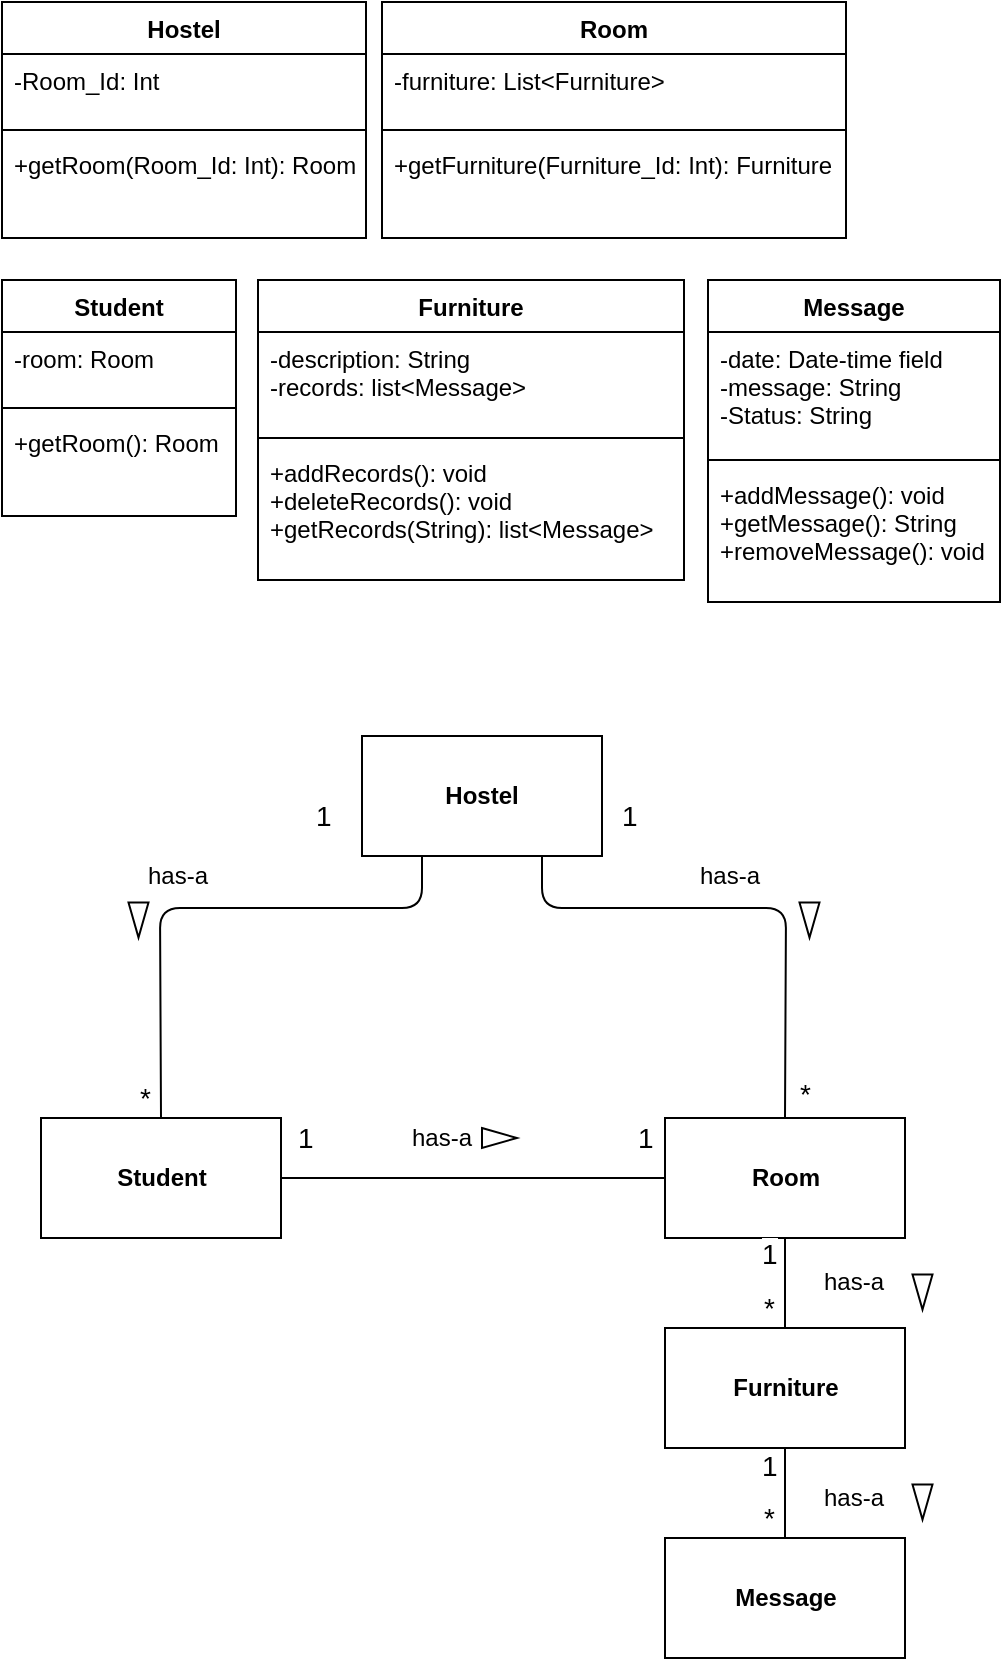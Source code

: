 <mxfile version="13.10.0" type="github" pages="4">
  <diagram id="uQd3hym3dJnkemIXZekN" name="Page-1">
    <mxGraphModel dx="1342" dy="720" grid="0" gridSize="10" guides="1" tooltips="1" connect="1" arrows="1" fold="1" page="1" pageScale="1" pageWidth="827" pageHeight="1169" math="0" shadow="0">
      <root>
        <mxCell id="0" />
        <mxCell id="1" parent="0" />
        <mxCell id="UNEvWyEhUeAOuFIiTYhh-5" value="Hostel" style="swimlane;fontStyle=1;align=center;verticalAlign=top;childLayout=stackLayout;horizontal=1;startSize=26;horizontalStack=0;resizeParent=1;resizeParentMax=0;resizeLast=0;collapsible=1;marginBottom=0;" vertex="1" parent="1">
          <mxGeometry x="83" y="77" width="182" height="118" as="geometry" />
        </mxCell>
        <mxCell id="UNEvWyEhUeAOuFIiTYhh-6" value="-Room_Id: Int" style="text;strokeColor=none;fillColor=none;align=left;verticalAlign=top;spacingLeft=4;spacingRight=4;overflow=hidden;rotatable=0;points=[[0,0.5],[1,0.5]];portConstraint=eastwest;" vertex="1" parent="UNEvWyEhUeAOuFIiTYhh-5">
          <mxGeometry y="26" width="182" height="34" as="geometry" />
        </mxCell>
        <mxCell id="UNEvWyEhUeAOuFIiTYhh-7" value="" style="line;strokeWidth=1;fillColor=none;align=left;verticalAlign=middle;spacingTop=-1;spacingLeft=3;spacingRight=3;rotatable=0;labelPosition=right;points=[];portConstraint=eastwest;" vertex="1" parent="UNEvWyEhUeAOuFIiTYhh-5">
          <mxGeometry y="60" width="182" height="8" as="geometry" />
        </mxCell>
        <mxCell id="UNEvWyEhUeAOuFIiTYhh-8" value="+getRoom(Room_Id: Int): Room" style="text;strokeColor=none;fillColor=none;align=left;verticalAlign=top;spacingLeft=4;spacingRight=4;overflow=hidden;rotatable=0;points=[[0,0.5],[1,0.5]];portConstraint=eastwest;" vertex="1" parent="UNEvWyEhUeAOuFIiTYhh-5">
          <mxGeometry y="68" width="182" height="50" as="geometry" />
        </mxCell>
        <mxCell id="UNEvWyEhUeAOuFIiTYhh-9" value="Student" style="swimlane;fontStyle=1;align=center;verticalAlign=top;childLayout=stackLayout;horizontal=1;startSize=26;horizontalStack=0;resizeParent=1;resizeParentMax=0;resizeLast=0;collapsible=1;marginBottom=0;" vertex="1" parent="1">
          <mxGeometry x="83" y="216" width="117" height="118" as="geometry" />
        </mxCell>
        <mxCell id="UNEvWyEhUeAOuFIiTYhh-10" value="-room: Room" style="text;strokeColor=none;fillColor=none;align=left;verticalAlign=top;spacingLeft=4;spacingRight=4;overflow=hidden;rotatable=0;points=[[0,0.5],[1,0.5]];portConstraint=eastwest;" vertex="1" parent="UNEvWyEhUeAOuFIiTYhh-9">
          <mxGeometry y="26" width="117" height="34" as="geometry" />
        </mxCell>
        <mxCell id="UNEvWyEhUeAOuFIiTYhh-11" value="" style="line;strokeWidth=1;fillColor=none;align=left;verticalAlign=middle;spacingTop=-1;spacingLeft=3;spacingRight=3;rotatable=0;labelPosition=right;points=[];portConstraint=eastwest;" vertex="1" parent="UNEvWyEhUeAOuFIiTYhh-9">
          <mxGeometry y="60" width="117" height="8" as="geometry" />
        </mxCell>
        <mxCell id="UNEvWyEhUeAOuFIiTYhh-12" value="+getRoom(): Room" style="text;strokeColor=none;fillColor=none;align=left;verticalAlign=top;spacingLeft=4;spacingRight=4;overflow=hidden;rotatable=0;points=[[0,0.5],[1,0.5]];portConstraint=eastwest;" vertex="1" parent="UNEvWyEhUeAOuFIiTYhh-9">
          <mxGeometry y="68" width="117" height="50" as="geometry" />
        </mxCell>
        <mxCell id="UNEvWyEhUeAOuFIiTYhh-13" value="Room" style="swimlane;fontStyle=1;align=center;verticalAlign=top;childLayout=stackLayout;horizontal=1;startSize=26;horizontalStack=0;resizeParent=1;resizeParentMax=0;resizeLast=0;collapsible=1;marginBottom=0;" vertex="1" parent="1">
          <mxGeometry x="273" y="77" width="232" height="118" as="geometry" />
        </mxCell>
        <mxCell id="UNEvWyEhUeAOuFIiTYhh-14" value="-furniture: List&lt;Furniture&gt;" style="text;strokeColor=none;fillColor=none;align=left;verticalAlign=top;spacingLeft=4;spacingRight=4;overflow=hidden;rotatable=0;points=[[0,0.5],[1,0.5]];portConstraint=eastwest;" vertex="1" parent="UNEvWyEhUeAOuFIiTYhh-13">
          <mxGeometry y="26" width="232" height="34" as="geometry" />
        </mxCell>
        <mxCell id="UNEvWyEhUeAOuFIiTYhh-15" value="" style="line;strokeWidth=1;fillColor=none;align=left;verticalAlign=middle;spacingTop=-1;spacingLeft=3;spacingRight=3;rotatable=0;labelPosition=right;points=[];portConstraint=eastwest;" vertex="1" parent="UNEvWyEhUeAOuFIiTYhh-13">
          <mxGeometry y="60" width="232" height="8" as="geometry" />
        </mxCell>
        <mxCell id="UNEvWyEhUeAOuFIiTYhh-16" value="+getFurniture(Furniture_Id: Int): Furniture" style="text;strokeColor=none;fillColor=none;align=left;verticalAlign=top;spacingLeft=4;spacingRight=4;overflow=hidden;rotatable=0;points=[[0,0.5],[1,0.5]];portConstraint=eastwest;" vertex="1" parent="UNEvWyEhUeAOuFIiTYhh-13">
          <mxGeometry y="68" width="232" height="50" as="geometry" />
        </mxCell>
        <mxCell id="UNEvWyEhUeAOuFIiTYhh-17" value="Furniture" style="swimlane;fontStyle=1;align=center;verticalAlign=top;childLayout=stackLayout;horizontal=1;startSize=26;horizontalStack=0;resizeParent=1;resizeParentMax=0;resizeLast=0;collapsible=1;marginBottom=0;" vertex="1" parent="1">
          <mxGeometry x="211" y="216" width="213" height="150" as="geometry" />
        </mxCell>
        <mxCell id="UNEvWyEhUeAOuFIiTYhh-18" value="-description: String&#xa;-records: list&lt;Message&gt;" style="text;strokeColor=none;fillColor=none;align=left;verticalAlign=top;spacingLeft=4;spacingRight=4;overflow=hidden;rotatable=0;points=[[0,0.5],[1,0.5]];portConstraint=eastwest;" vertex="1" parent="UNEvWyEhUeAOuFIiTYhh-17">
          <mxGeometry y="26" width="213" height="49" as="geometry" />
        </mxCell>
        <mxCell id="UNEvWyEhUeAOuFIiTYhh-19" value="" style="line;strokeWidth=1;fillColor=none;align=left;verticalAlign=middle;spacingTop=-1;spacingLeft=3;spacingRight=3;rotatable=0;labelPosition=right;points=[];portConstraint=eastwest;" vertex="1" parent="UNEvWyEhUeAOuFIiTYhh-17">
          <mxGeometry y="75" width="213" height="8" as="geometry" />
        </mxCell>
        <mxCell id="UNEvWyEhUeAOuFIiTYhh-20" value="+addRecords(): void&#xa;+deleteRecords(): void&#xa;+getRecords(String): list&lt;Message&gt;" style="text;strokeColor=none;fillColor=none;align=left;verticalAlign=top;spacingLeft=4;spacingRight=4;overflow=hidden;rotatable=0;points=[[0,0.5],[1,0.5]];portConstraint=eastwest;" vertex="1" parent="UNEvWyEhUeAOuFIiTYhh-17">
          <mxGeometry y="83" width="213" height="67" as="geometry" />
        </mxCell>
        <mxCell id="UNEvWyEhUeAOuFIiTYhh-25" value="Message" style="swimlane;fontStyle=1;align=center;verticalAlign=top;childLayout=stackLayout;horizontal=1;startSize=26;horizontalStack=0;resizeParent=1;resizeParentMax=0;resizeLast=0;collapsible=1;marginBottom=0;" vertex="1" parent="1">
          <mxGeometry x="436" y="216" width="146" height="161" as="geometry" />
        </mxCell>
        <mxCell id="UNEvWyEhUeAOuFIiTYhh-26" value="-date: Date-time field&#xa;-message: String&#xa;-Status: String" style="text;strokeColor=none;fillColor=none;align=left;verticalAlign=top;spacingLeft=4;spacingRight=4;overflow=hidden;rotatable=0;points=[[0,0.5],[1,0.5]];portConstraint=eastwest;" vertex="1" parent="UNEvWyEhUeAOuFIiTYhh-25">
          <mxGeometry y="26" width="146" height="60" as="geometry" />
        </mxCell>
        <mxCell id="UNEvWyEhUeAOuFIiTYhh-27" value="" style="line;strokeWidth=1;fillColor=none;align=left;verticalAlign=middle;spacingTop=-1;spacingLeft=3;spacingRight=3;rotatable=0;labelPosition=right;points=[];portConstraint=eastwest;" vertex="1" parent="UNEvWyEhUeAOuFIiTYhh-25">
          <mxGeometry y="86" width="146" height="8" as="geometry" />
        </mxCell>
        <mxCell id="UNEvWyEhUeAOuFIiTYhh-28" value="+addMessage(): void&#xa;+getMessage(): String&#xa;+removeMessage(): void" style="text;strokeColor=none;fillColor=none;align=left;verticalAlign=top;spacingLeft=4;spacingRight=4;overflow=hidden;rotatable=0;points=[[0,0.5],[1,0.5]];portConstraint=eastwest;" vertex="1" parent="UNEvWyEhUeAOuFIiTYhh-25">
          <mxGeometry y="94" width="146" height="67" as="geometry" />
        </mxCell>
        <mxCell id="UNEvWyEhUeAOuFIiTYhh-30" value="&lt;b&gt;Hostel&lt;/b&gt;" style="rounded=0;whiteSpace=wrap;html=1;" vertex="1" parent="1">
          <mxGeometry x="263" y="444" width="120" height="60" as="geometry" />
        </mxCell>
        <mxCell id="UNEvWyEhUeAOuFIiTYhh-31" value="&lt;b&gt;Room&lt;/b&gt;" style="rounded=0;whiteSpace=wrap;html=1;" vertex="1" parent="1">
          <mxGeometry x="414.5" y="635" width="120" height="60" as="geometry" />
        </mxCell>
        <mxCell id="UNEvWyEhUeAOuFIiTYhh-32" value="&lt;b&gt;Student&lt;/b&gt;" style="rounded=0;whiteSpace=wrap;html=1;" vertex="1" parent="1">
          <mxGeometry x="102.5" y="635" width="120" height="60" as="geometry" />
        </mxCell>
        <mxCell id="UNEvWyEhUeAOuFIiTYhh-33" value="" style="endArrow=none;html=1;exitX=0.5;exitY=0;exitDx=0;exitDy=0;entryX=0.25;entryY=1;entryDx=0;entryDy=0;" edge="1" parent="1" source="UNEvWyEhUeAOuFIiTYhh-32" target="UNEvWyEhUeAOuFIiTYhh-30">
          <mxGeometry width="50" height="50" relative="1" as="geometry">
            <mxPoint x="258.5" y="705" as="sourcePoint" />
            <mxPoint x="308.5" y="655" as="targetPoint" />
            <Array as="points">
              <mxPoint x="162" y="530" />
              <mxPoint x="293" y="530" />
            </Array>
          </mxGeometry>
        </mxCell>
        <mxCell id="UNEvWyEhUeAOuFIiTYhh-34" value="*" style="edgeLabel;resizable=0;html=1;align=left;verticalAlign=bottom;fontSize=14;" connectable="0" vertex="1" parent="1">
          <mxGeometry x="255.5" y="599" as="geometry">
            <mxPoint x="-106" y="36" as="offset" />
          </mxGeometry>
        </mxCell>
        <mxCell id="UNEvWyEhUeAOuFIiTYhh-35" value="" style="endArrow=none;html=1;entryX=0.75;entryY=1;entryDx=0;entryDy=0;exitX=0.5;exitY=0;exitDx=0;exitDy=0;" edge="1" parent="1" source="UNEvWyEhUeAOuFIiTYhh-31" target="UNEvWyEhUeAOuFIiTYhh-30">
          <mxGeometry width="50" height="50" relative="1" as="geometry">
            <mxPoint x="258.5" y="665" as="sourcePoint" />
            <mxPoint x="308.5" y="615" as="targetPoint" />
            <Array as="points">
              <mxPoint x="475" y="530" />
              <mxPoint x="353" y="530" />
            </Array>
          </mxGeometry>
        </mxCell>
        <mxCell id="UNEvWyEhUeAOuFIiTYhh-36" value="" style="endArrow=none;html=1;entryX=0;entryY=0.5;entryDx=0;entryDy=0;exitX=1;exitY=0.5;exitDx=0;exitDy=0;" edge="1" parent="1" source="UNEvWyEhUeAOuFIiTYhh-32" target="UNEvWyEhUeAOuFIiTYhh-31">
          <mxGeometry width="50" height="50" relative="1" as="geometry">
            <mxPoint x="258.5" y="665" as="sourcePoint" />
            <mxPoint x="308.5" y="615" as="targetPoint" />
          </mxGeometry>
        </mxCell>
        <mxCell id="UNEvWyEhUeAOuFIiTYhh-38" value="*" style="edgeLabel;resizable=0;html=1;align=left;verticalAlign=bottom;fontSize=14;" connectable="0" vertex="1" parent="1">
          <mxGeometry x="276" y="566" as="geometry">
            <mxPoint x="204" y="67" as="offset" />
          </mxGeometry>
        </mxCell>
        <mxCell id="UNEvWyEhUeAOuFIiTYhh-39" value="1" style="edgeLabel;resizable=0;html=1;align=left;verticalAlign=bottom;fontSize=14;" connectable="0" vertex="1" parent="1">
          <mxGeometry x="228.5" y="655" as="geometry" />
        </mxCell>
        <mxCell id="UNEvWyEhUeAOuFIiTYhh-40" value="1" style="edgeLabel;resizable=0;html=1;align=left;verticalAlign=bottom;fontSize=14;" connectable="0" vertex="1" parent="1">
          <mxGeometry x="398.5" y="655" as="geometry" />
        </mxCell>
        <mxCell id="UNEvWyEhUeAOuFIiTYhh-43" value="has-a" style="text;html=1;strokeColor=none;fillColor=none;align=center;verticalAlign=middle;whiteSpace=wrap;rounded=0;" vertex="1" parent="1">
          <mxGeometry x="283" y="635" width="40" height="20" as="geometry" />
        </mxCell>
        <mxCell id="UNEvWyEhUeAOuFIiTYhh-44" value="" style="triangle;whiteSpace=wrap;html=1;rotation=0;" vertex="1" parent="1">
          <mxGeometry x="323" y="640" width="17.5" height="10" as="geometry" />
        </mxCell>
        <mxCell id="UNEvWyEhUeAOuFIiTYhh-47" value="1" style="edgeLabel;resizable=0;html=1;align=left;verticalAlign=bottom;fontSize=14;" connectable="0" vertex="1" parent="1">
          <mxGeometry x="238" y="494" as="geometry" />
        </mxCell>
        <mxCell id="UNEvWyEhUeAOuFIiTYhh-48" value="has-a" style="text;html=1;strokeColor=none;fillColor=none;align=center;verticalAlign=middle;whiteSpace=wrap;rounded=0;" vertex="1" parent="1">
          <mxGeometry x="151" y="504" width="40" height="20" as="geometry" />
        </mxCell>
        <mxCell id="UNEvWyEhUeAOuFIiTYhh-49" value="" style="triangle;whiteSpace=wrap;html=1;rotation=90;" vertex="1" parent="1">
          <mxGeometry x="142.5" y="531" width="17.5" height="10" as="geometry" />
        </mxCell>
        <mxCell id="UNEvWyEhUeAOuFIiTYhh-51" value="has-a" style="text;html=1;strokeColor=none;fillColor=none;align=center;verticalAlign=middle;whiteSpace=wrap;rounded=0;" vertex="1" parent="1">
          <mxGeometry x="427" y="504" width="40" height="20" as="geometry" />
        </mxCell>
        <mxCell id="UNEvWyEhUeAOuFIiTYhh-52" value="" style="triangle;whiteSpace=wrap;html=1;rotation=90;" vertex="1" parent="1">
          <mxGeometry x="478" y="531" width="17.5" height="10" as="geometry" />
        </mxCell>
        <mxCell id="UNEvWyEhUeAOuFIiTYhh-53" value="&lt;b&gt;Furniture&lt;/b&gt;" style="rounded=0;whiteSpace=wrap;html=1;" vertex="1" parent="1">
          <mxGeometry x="414.5" y="740" width="120" height="60" as="geometry" />
        </mxCell>
        <mxCell id="UNEvWyEhUeAOuFIiTYhh-54" value="&lt;b&gt;Message&lt;/b&gt;" style="rounded=0;whiteSpace=wrap;html=1;" vertex="1" parent="1">
          <mxGeometry x="414.5" y="845" width="120" height="60" as="geometry" />
        </mxCell>
        <mxCell id="UNEvWyEhUeAOuFIiTYhh-57" value="" style="endArrow=none;html=1;entryX=0.5;entryY=1;entryDx=0;entryDy=0;exitX=0.5;exitY=0;exitDx=0;exitDy=0;" edge="1" parent="1" source="UNEvWyEhUeAOuFIiTYhh-53" target="UNEvWyEhUeAOuFIiTYhh-31">
          <mxGeometry width="50" height="50" relative="1" as="geometry">
            <mxPoint x="478" y="739" as="sourcePoint" />
            <mxPoint x="310" y="613" as="targetPoint" />
          </mxGeometry>
        </mxCell>
        <mxCell id="UNEvWyEhUeAOuFIiTYhh-58" value="" style="endArrow=none;html=1;entryX=0.5;entryY=0;entryDx=0;entryDy=0;exitX=0.5;exitY=1;exitDx=0;exitDy=0;" edge="1" parent="1" source="UNEvWyEhUeAOuFIiTYhh-53" target="UNEvWyEhUeAOuFIiTYhh-54">
          <mxGeometry width="50" height="50" relative="1" as="geometry">
            <mxPoint x="457" y="813" as="sourcePoint" />
            <mxPoint x="484.5" y="705" as="targetPoint" />
          </mxGeometry>
        </mxCell>
        <mxCell id="UNEvWyEhUeAOuFIiTYhh-59" value="has-a" style="text;html=1;strokeColor=none;fillColor=none;align=center;verticalAlign=middle;whiteSpace=wrap;rounded=0;" vertex="1" parent="1">
          <mxGeometry x="489" y="707" width="40" height="20" as="geometry" />
        </mxCell>
        <mxCell id="UNEvWyEhUeAOuFIiTYhh-62" value="" style="triangle;whiteSpace=wrap;html=1;rotation=90;" vertex="1" parent="1">
          <mxGeometry x="534.5" y="717" width="17.5" height="10" as="geometry" />
        </mxCell>
        <mxCell id="UNEvWyEhUeAOuFIiTYhh-63" value="" style="triangle;whiteSpace=wrap;html=1;rotation=90;" vertex="1" parent="1">
          <mxGeometry x="534.5" y="822" width="17.5" height="10" as="geometry" />
        </mxCell>
        <mxCell id="UNEvWyEhUeAOuFIiTYhh-64" value="has-a" style="text;html=1;strokeColor=none;fillColor=none;align=center;verticalAlign=middle;whiteSpace=wrap;rounded=0;" vertex="1" parent="1">
          <mxGeometry x="489.0" y="815" width="40" height="20" as="geometry" />
        </mxCell>
        <mxCell id="UNEvWyEhUeAOuFIiTYhh-67" value="1" style="edgeLabel;resizable=0;html=1;align=left;verticalAlign=bottom;fontSize=14;" connectable="0" vertex="1" parent="1">
          <mxGeometry x="391" y="494" as="geometry" />
        </mxCell>
        <mxCell id="UNEvWyEhUeAOuFIiTYhh-68" value="1" style="edgeLabel;resizable=0;html=1;align=left;verticalAlign=bottom;fontSize=14;" connectable="0" vertex="1" parent="1">
          <mxGeometry x="461" y="713" as="geometry" />
        </mxCell>
        <mxCell id="UNEvWyEhUeAOuFIiTYhh-69" value="1" style="edgeLabel;resizable=0;html=1;align=left;verticalAlign=bottom;fontSize=14;" connectable="0" vertex="1" parent="1">
          <mxGeometry x="461" y="819" as="geometry" />
        </mxCell>
        <mxCell id="UNEvWyEhUeAOuFIiTYhh-70" value="*" style="edgeLabel;resizable=0;html=1;align=left;verticalAlign=bottom;fontSize=14;" connectable="0" vertex="1" parent="1">
          <mxGeometry x="568" y="809" as="geometry">
            <mxPoint x="-106" y="36" as="offset" />
          </mxGeometry>
        </mxCell>
        <mxCell id="UNEvWyEhUeAOuFIiTYhh-71" value="*" style="edgeLabel;resizable=0;html=1;align=left;verticalAlign=bottom;fontSize=14;" connectable="0" vertex="1" parent="1">
          <mxGeometry x="568" y="704" as="geometry">
            <mxPoint x="-106" y="36" as="offset" />
          </mxGeometry>
        </mxCell>
      </root>
    </mxGraphModel>
  </diagram>
  <diagram id="hoKdn8Hsb0kDNkA4DS1L" name="Page-2">
    <mxGraphModel dx="1141" dy="612" grid="0" gridSize="10" guides="1" tooltips="1" connect="1" arrows="1" fold="1" page="1" pageScale="1" pageWidth="827" pageHeight="1169" math="0" shadow="0">
      <root>
        <mxCell id="pUtsieLBTqpgoXNnil9U-0" />
        <mxCell id="pUtsieLBTqpgoXNnil9U-1" parent="pUtsieLBTqpgoXNnil9U-0" />
        <mxCell id="uFUqo5KUqmXxIk6KdxlP-0" value="Student" style="swimlane;fontStyle=1;align=center;verticalAlign=top;childLayout=stackLayout;horizontal=1;startSize=26;horizontalStack=0;resizeParent=1;resizeParentMax=0;resizeLast=0;collapsible=1;marginBottom=0;" vertex="1" parent="pUtsieLBTqpgoXNnil9U-1">
          <mxGeometry x="319" y="65" width="177" height="163" as="geometry" />
        </mxCell>
        <mxCell id="uFUqo5KUqmXxIk6KdxlP-1" value="-status: bool&#xa;-record: list&lt;Record&gt;" style="text;strokeColor=none;fillColor=none;align=left;verticalAlign=top;spacingLeft=4;spacingRight=4;overflow=hidden;rotatable=0;points=[[0,0.5],[1,0.5]];portConstraint=eastwest;" vertex="1" parent="uFUqo5KUqmXxIk6KdxlP-0">
          <mxGeometry y="26" width="177" height="40" as="geometry" />
        </mxCell>
        <mxCell id="uFUqo5KUqmXxIk6KdxlP-2" value="" style="line;strokeWidth=1;fillColor=none;align=left;verticalAlign=middle;spacingTop=-1;spacingLeft=3;spacingRight=3;rotatable=0;labelPosition=right;points=[];portConstraint=eastwest;" vertex="1" parent="uFUqo5KUqmXxIk6KdxlP-0">
          <mxGeometry y="66" width="177" height="8" as="geometry" />
        </mxCell>
        <mxCell id="uFUqo5KUqmXxIk6KdxlP-3" value="+getStatus(): bool&#xa;+changeStatus(bool): void&#xa;+getRecords(): list&lt;Record&gt;&#xa;+addRecord(Record): void&#xa;+removeStudent(Student): void&#xa;" style="text;strokeColor=none;fillColor=none;align=left;verticalAlign=top;spacingLeft=4;spacingRight=4;overflow=hidden;rotatable=0;points=[[0,0.5],[1,0.5]];portConstraint=eastwest;" vertex="1" parent="uFUqo5KUqmXxIk6KdxlP-0">
          <mxGeometry y="74" width="177" height="89" as="geometry" />
        </mxCell>
        <mxCell id="-ZSTl-KN1yYZezHAWUEp-0" value="Room" style="swimlane;fontStyle=1;align=center;verticalAlign=top;childLayout=stackLayout;horizontal=1;startSize=26;horizontalStack=0;resizeParent=1;resizeParentMax=0;resizeLast=0;collapsible=1;marginBottom=0;" vertex="1" parent="pUtsieLBTqpgoXNnil9U-1">
          <mxGeometry x="83" y="206" width="221" height="131" as="geometry" />
        </mxCell>
        <mxCell id="-ZSTl-KN1yYZezHAWUEp-1" value="-students: Dict&lt;student_Id, Student&gt;&#xa;-student_id: Int" style="text;strokeColor=none;fillColor=none;align=left;verticalAlign=top;spacingLeft=4;spacingRight=4;overflow=hidden;rotatable=0;points=[[0,0.5],[1,0.5]];portConstraint=eastwest;" vertex="1" parent="-ZSTl-KN1yYZezHAWUEp-0">
          <mxGeometry y="26" width="221" height="34" as="geometry" />
        </mxCell>
        <mxCell id="-ZSTl-KN1yYZezHAWUEp-2" value="" style="line;strokeWidth=1;fillColor=none;align=left;verticalAlign=middle;spacingTop=-1;spacingLeft=3;spacingRight=3;rotatable=0;labelPosition=right;points=[];portConstraint=eastwest;" vertex="1" parent="-ZSTl-KN1yYZezHAWUEp-0">
          <mxGeometry y="60" width="221" height="8" as="geometry" />
        </mxCell>
        <mxCell id="-ZSTl-KN1yYZezHAWUEp-3" value="+addStudent(student_Id: Int): void&#xa;+getStudent(student_Id: Int): Student&#xa;+reomoveStudent(istudent_Id: Int): void" style="text;strokeColor=none;fillColor=none;align=left;verticalAlign=top;spacingLeft=4;spacingRight=4;overflow=hidden;rotatable=0;points=[[0,0.5],[1,0.5]];portConstraint=eastwest;" vertex="1" parent="-ZSTl-KN1yYZezHAWUEp-0">
          <mxGeometry y="68" width="221" height="63" as="geometry" />
        </mxCell>
        <mxCell id="-ZSTl-KN1yYZezHAWUEp-4" value="Record" style="swimlane;fontStyle=1;align=center;verticalAlign=top;childLayout=stackLayout;horizontal=1;startSize=26;horizontalStack=0;resizeParent=1;resizeParentMax=0;resizeLast=0;collapsible=1;marginBottom=0;" vertex="1" parent="pUtsieLBTqpgoXNnil9U-1">
          <mxGeometry x="318" y="239" width="178" height="162" as="geometry" />
        </mxCell>
        <mxCell id="-ZSTl-KN1yYZezHAWUEp-5" value="-date: Date-time field&#xa;-status: bool&#xa;-messages: String" style="text;strokeColor=none;fillColor=none;align=left;verticalAlign=top;spacingLeft=4;spacingRight=4;overflow=hidden;rotatable=0;points=[[0,0.5],[1,0.5]];portConstraint=eastwest;" vertex="1" parent="-ZSTl-KN1yYZezHAWUEp-4">
          <mxGeometry y="26" width="178" height="57" as="geometry" />
        </mxCell>
        <mxCell id="-ZSTl-KN1yYZezHAWUEp-6" value="" style="line;strokeWidth=1;fillColor=none;align=left;verticalAlign=middle;spacingTop=-1;spacingLeft=3;spacingRight=3;rotatable=0;labelPosition=right;points=[];portConstraint=eastwest;" vertex="1" parent="-ZSTl-KN1yYZezHAWUEp-4">
          <mxGeometry y="83" width="178" height="8" as="geometry" />
        </mxCell>
        <mxCell id="-ZSTl-KN1yYZezHAWUEp-7" value="+addRecord(): void&#xa;+editRecord(String): void&#xa;+getRecord(): Record&#xa;+removeRecord(Record): void" style="text;strokeColor=none;fillColor=none;align=left;verticalAlign=top;spacingLeft=4;spacingRight=4;overflow=hidden;rotatable=0;points=[[0,0.5],[1,0.5]];portConstraint=eastwest;" vertex="1" parent="-ZSTl-KN1yYZezHAWUEp-4">
          <mxGeometry y="91" width="178" height="71" as="geometry" />
        </mxCell>
        <mxCell id="S7_rVe8WZjCEN2kX18LT-0" value="&lt;b&gt;Hostel&lt;/b&gt;" style="rounded=0;whiteSpace=wrap;html=1;" vertex="1" parent="pUtsieLBTqpgoXNnil9U-1">
          <mxGeometry x="263" y="444" width="120" height="60" as="geometry" />
        </mxCell>
        <mxCell id="S7_rVe8WZjCEN2kX18LT-1" value="&lt;b&gt;Room&lt;/b&gt;" style="rounded=0;whiteSpace=wrap;html=1;" vertex="1" parent="pUtsieLBTqpgoXNnil9U-1">
          <mxGeometry x="414.5" y="635" width="120" height="60" as="geometry" />
        </mxCell>
        <mxCell id="S7_rVe8WZjCEN2kX18LT-2" value="&lt;b&gt;Student&lt;/b&gt;" style="rounded=0;whiteSpace=wrap;html=1;" vertex="1" parent="pUtsieLBTqpgoXNnil9U-1">
          <mxGeometry x="102.5" y="635" width="120" height="60" as="geometry" />
        </mxCell>
        <mxCell id="S7_rVe8WZjCEN2kX18LT-3" value="" style="endArrow=none;html=1;exitX=0.5;exitY=0;exitDx=0;exitDy=0;entryX=0.25;entryY=1;entryDx=0;entryDy=0;" edge="1" parent="pUtsieLBTqpgoXNnil9U-1" source="S7_rVe8WZjCEN2kX18LT-2" target="S7_rVe8WZjCEN2kX18LT-0">
          <mxGeometry width="50" height="50" relative="1" as="geometry">
            <mxPoint x="258.5" y="705" as="sourcePoint" />
            <mxPoint x="263" y="521" as="targetPoint" />
            <Array as="points">
              <mxPoint x="162" y="532" />
              <mxPoint x="293" y="532" />
            </Array>
          </mxGeometry>
        </mxCell>
        <mxCell id="S7_rVe8WZjCEN2kX18LT-4" value="*" style="edgeLabel;resizable=0;html=1;align=left;verticalAlign=bottom;fontSize=14;" connectable="0" vertex="1" parent="pUtsieLBTqpgoXNnil9U-1">
          <mxGeometry x="255.5" y="599" as="geometry">
            <mxPoint x="-106" y="36" as="offset" />
          </mxGeometry>
        </mxCell>
        <mxCell id="S7_rVe8WZjCEN2kX18LT-5" value="" style="endArrow=none;html=1;entryX=0.75;entryY=1;entryDx=0;entryDy=0;exitX=0.5;exitY=0;exitDx=0;exitDy=0;" edge="1" parent="pUtsieLBTqpgoXNnil9U-1" source="S7_rVe8WZjCEN2kX18LT-1" target="S7_rVe8WZjCEN2kX18LT-0">
          <mxGeometry width="50" height="50" relative="1" as="geometry">
            <mxPoint x="258.5" y="665" as="sourcePoint" />
            <mxPoint x="308.5" y="615" as="targetPoint" />
            <Array as="points">
              <mxPoint x="475" y="524" />
              <mxPoint x="353" y="524" />
            </Array>
          </mxGeometry>
        </mxCell>
        <mxCell id="S7_rVe8WZjCEN2kX18LT-6" value="" style="endArrow=none;html=1;entryX=0;entryY=0.5;entryDx=0;entryDy=0;exitX=1;exitY=0.5;exitDx=0;exitDy=0;" edge="1" parent="pUtsieLBTqpgoXNnil9U-1" source="S7_rVe8WZjCEN2kX18LT-2" target="S7_rVe8WZjCEN2kX18LT-1">
          <mxGeometry width="50" height="50" relative="1" as="geometry">
            <mxPoint x="258.5" y="665" as="sourcePoint" />
            <mxPoint x="308.5" y="615" as="targetPoint" />
          </mxGeometry>
        </mxCell>
        <mxCell id="S7_rVe8WZjCEN2kX18LT-7" value="*" style="edgeLabel;resizable=0;html=1;align=left;verticalAlign=bottom;fontSize=14;" connectable="0" vertex="1" parent="pUtsieLBTqpgoXNnil9U-1">
          <mxGeometry x="276" y="566" as="geometry">
            <mxPoint x="204" y="67" as="offset" />
          </mxGeometry>
        </mxCell>
        <mxCell id="S7_rVe8WZjCEN2kX18LT-8" value="1" style="edgeLabel;resizable=0;html=1;align=left;verticalAlign=bottom;fontSize=14;" connectable="0" vertex="1" parent="pUtsieLBTqpgoXNnil9U-1">
          <mxGeometry x="228.5" y="655" as="geometry" />
        </mxCell>
        <mxCell id="S7_rVe8WZjCEN2kX18LT-9" value="1" style="edgeLabel;resizable=0;html=1;align=left;verticalAlign=bottom;fontSize=14;" connectable="0" vertex="1" parent="pUtsieLBTqpgoXNnil9U-1">
          <mxGeometry x="398.5" y="655" as="geometry" />
        </mxCell>
        <mxCell id="S7_rVe8WZjCEN2kX18LT-10" value="has-a" style="text;html=1;strokeColor=none;fillColor=none;align=center;verticalAlign=middle;whiteSpace=wrap;rounded=0;" vertex="1" parent="pUtsieLBTqpgoXNnil9U-1">
          <mxGeometry x="323" y="635" width="40" height="20" as="geometry" />
        </mxCell>
        <mxCell id="S7_rVe8WZjCEN2kX18LT-11" value="" style="triangle;whiteSpace=wrap;html=1;rotation=-180;" vertex="1" parent="pUtsieLBTqpgoXNnil9U-1">
          <mxGeometry x="296" y="640" width="17.5" height="10" as="geometry" />
        </mxCell>
        <mxCell id="S7_rVe8WZjCEN2kX18LT-12" value="1" style="edgeLabel;resizable=0;html=1;align=left;verticalAlign=bottom;fontSize=14;" connectable="0" vertex="1" parent="pUtsieLBTqpgoXNnil9U-1">
          <mxGeometry x="238" y="494" as="geometry" />
        </mxCell>
        <mxCell id="S7_rVe8WZjCEN2kX18LT-13" value="has-a" style="text;html=1;strokeColor=none;fillColor=none;align=center;verticalAlign=middle;whiteSpace=wrap;rounded=0;" vertex="1" parent="pUtsieLBTqpgoXNnil9U-1">
          <mxGeometry x="142.5" y="474" width="40" height="20" as="geometry" />
        </mxCell>
        <mxCell id="S7_rVe8WZjCEN2kX18LT-14" value="" style="triangle;whiteSpace=wrap;html=1;rotation=90;" vertex="1" parent="pUtsieLBTqpgoXNnil9U-1">
          <mxGeometry x="139.5" y="509" width="17.5" height="10" as="geometry" />
        </mxCell>
        <mxCell id="S7_rVe8WZjCEN2kX18LT-15" value="has-a" style="text;html=1;strokeColor=none;fillColor=none;align=center;verticalAlign=middle;whiteSpace=wrap;rounded=0;" vertex="1" parent="pUtsieLBTqpgoXNnil9U-1">
          <mxGeometry x="444" y="472" width="40" height="20" as="geometry" />
        </mxCell>
        <mxCell id="S7_rVe8WZjCEN2kX18LT-16" value="" style="triangle;whiteSpace=wrap;html=1;rotation=90;" vertex="1" parent="pUtsieLBTqpgoXNnil9U-1">
          <mxGeometry x="484" y="504" width="17.5" height="10" as="geometry" />
        </mxCell>
        <mxCell id="S7_rVe8WZjCEN2kX18LT-25" value="1" style="edgeLabel;resizable=0;html=1;align=left;verticalAlign=bottom;fontSize=14;" connectable="0" vertex="1" parent="pUtsieLBTqpgoXNnil9U-1">
          <mxGeometry x="391" y="494" as="geometry" />
        </mxCell>
        <mxCell id="ceQY3yfPehJEo9t1QEHm-0" value="&lt;b&gt;Record&lt;/b&gt;" style="rounded=0;whiteSpace=wrap;html=1;" vertex="1" parent="pUtsieLBTqpgoXNnil9U-1">
          <mxGeometry x="102.5" y="740" width="120" height="60" as="geometry" />
        </mxCell>
        <mxCell id="jwOfk5gX-RrvJ2THSQR5-0" value="has-a" style="text;html=1;strokeColor=none;fillColor=none;align=center;verticalAlign=middle;whiteSpace=wrap;rounded=0;" vertex="1" parent="pUtsieLBTqpgoXNnil9U-1">
          <mxGeometry x="165" y="706" width="40" height="20" as="geometry" />
        </mxCell>
        <mxCell id="jwOfk5gX-RrvJ2THSQR5-1" value="" style="triangle;whiteSpace=wrap;html=1;rotation=90;" vertex="1" parent="pUtsieLBTqpgoXNnil9U-1">
          <mxGeometry x="205" y="713" width="17.5" height="10" as="geometry" />
        </mxCell>
        <mxCell id="jwOfk5gX-RrvJ2THSQR5-2" value="1" style="edgeLabel;resizable=0;html=1;align=left;verticalAlign=bottom;fontSize=14;" connectable="0" vertex="1" parent="pUtsieLBTqpgoXNnil9U-1">
          <mxGeometry x="148.25" y="713" as="geometry" />
        </mxCell>
        <mxCell id="6PNinB-Sv9Si0xB9VFNJ-0" value="" style="endArrow=none;html=1;entryX=0.5;entryY=1;entryDx=0;entryDy=0;" edge="1" parent="pUtsieLBTqpgoXNnil9U-1" source="ceQY3yfPehJEo9t1QEHm-0" target="S7_rVe8WZjCEN2kX18LT-2">
          <mxGeometry width="50" height="50" relative="1" as="geometry">
            <mxPoint x="474.5" y="740" as="sourcePoint" />
            <mxPoint x="474.5" y="695" as="targetPoint" />
          </mxGeometry>
        </mxCell>
        <mxCell id="vh_cJUccEjLpEaFjhYIa-1" value="*" style="edgeLabel;resizable=0;html=1;align=left;verticalAlign=bottom;fontSize=14;" connectable="0" vertex="1" parent="pUtsieLBTqpgoXNnil9U-1">
          <mxGeometry x="254.5" y="704" as="geometry">
            <mxPoint x="-106" y="36" as="offset" />
          </mxGeometry>
        </mxCell>
        <mxCell id="RXaTZDFP8UyRSC3taMKx-0" value="Hostel" style="swimlane;fontStyle=1;align=center;verticalAlign=top;childLayout=stackLayout;horizontal=1;startSize=26;horizontalStack=0;resizeParent=1;resizeParentMax=0;resizeLast=0;collapsible=1;marginBottom=0;" vertex="1" parent="pUtsieLBTqpgoXNnil9U-1">
          <mxGeometry x="83" y="65" width="221" height="131" as="geometry" />
        </mxCell>
        <mxCell id="RXaTZDFP8UyRSC3taMKx-1" value="-students: Dict&lt;student_Id, Student&gt;&#xa;-student_id: Int" style="text;strokeColor=none;fillColor=none;align=left;verticalAlign=top;spacingLeft=4;spacingRight=4;overflow=hidden;rotatable=0;points=[[0,0.5],[1,0.5]];portConstraint=eastwest;" vertex="1" parent="RXaTZDFP8UyRSC3taMKx-0">
          <mxGeometry y="26" width="221" height="34" as="geometry" />
        </mxCell>
        <mxCell id="RXaTZDFP8UyRSC3taMKx-2" value="" style="line;strokeWidth=1;fillColor=none;align=left;verticalAlign=middle;spacingTop=-1;spacingLeft=3;spacingRight=3;rotatable=0;labelPosition=right;points=[];portConstraint=eastwest;" vertex="1" parent="RXaTZDFP8UyRSC3taMKx-0">
          <mxGeometry y="60" width="221" height="8" as="geometry" />
        </mxCell>
        <mxCell id="RXaTZDFP8UyRSC3taMKx-3" value="+addStudent(student_Id: Int): void&#xa;+getStudent(student_Id: Int): Student&#xa;+reomoveStudent(istudent_Id: Int): void" style="text;strokeColor=none;fillColor=none;align=left;verticalAlign=top;spacingLeft=4;spacingRight=4;overflow=hidden;rotatable=0;points=[[0,0.5],[1,0.5]];portConstraint=eastwest;" vertex="1" parent="RXaTZDFP8UyRSC3taMKx-0">
          <mxGeometry y="68" width="221" height="63" as="geometry" />
        </mxCell>
      </root>
    </mxGraphModel>
  </diagram>
  <diagram id="nAzfoUy3Ub6lgiAvHQKv" name="Page-3">
    <mxGraphModel dx="1342" dy="720" grid="0" gridSize="10" guides="1" tooltips="1" connect="1" arrows="1" fold="1" page="1" pageScale="1" pageWidth="827" pageHeight="1169" math="0" shadow="0">
      <root>
        <mxCell id="Vr7ewBLSuNHkangByfVr-0" />
        <mxCell id="Vr7ewBLSuNHkangByfVr-1" parent="Vr7ewBLSuNHkangByfVr-0" />
        <mxCell id="ukoynVTAdLjyzj7U6Vdv-0" value="Administrator" style="swimlane;fontStyle=1;align=center;verticalAlign=top;childLayout=stackLayout;horizontal=1;startSize=26;horizontalStack=0;resizeParent=1;resizeParentMax=0;resizeLast=0;collapsible=1;marginBottom=0;" vertex="1" parent="Vr7ewBLSuNHkangByfVr-1">
          <mxGeometry x="187" y="108" width="226" height="307" as="geometry" />
        </mxCell>
        <mxCell id="ukoynVTAdLjyzj7U6Vdv-1" value="- ID: Int&#xa;- Fname: String&#xa;- Lname: String&#xa;- Mob_no: String&#xa;- Hostel_Id: Int&#xa;- hostels: list&lt;Hostel&gt;&#xa;- rooms: list&lt;Room&gt;&#xa;- students: list&lt;Student&gt;" style="text;strokeColor=none;fillColor=none;align=left;verticalAlign=top;spacingLeft=4;spacingRight=4;overflow=hidden;rotatable=0;points=[[0,0.5],[1,0.5]];portConstraint=eastwest;" vertex="1" parent="ukoynVTAdLjyzj7U6Vdv-0">
          <mxGeometry y="26" width="226" height="124" as="geometry" />
        </mxCell>
        <mxCell id="ukoynVTAdLjyzj7U6Vdv-2" value="" style="line;strokeWidth=1;fillColor=none;align=left;verticalAlign=middle;spacingTop=-1;spacingLeft=3;spacingRight=3;rotatable=0;labelPosition=right;points=[];portConstraint=eastwest;" vertex="1" parent="ukoynVTAdLjyzj7U6Vdv-0">
          <mxGeometry y="150" width="226" height="8" as="geometry" />
        </mxCell>
        <mxCell id="ukoynVTAdLjyzj7U6Vdv-3" value="+ getID(): Int&#xa;+ getFname(): String&#xa;+ getLname(): String&#xa;+ editFname(String): void&#xa;+ editLname(String): void&#xa;+ getMob_no(): String&#xa;+ editMob_no(String): void&#xa;+ viewHostel(Hostel_Id: int): list&lt;Hostel&gt;&#xa;+ viewRooms(): list&lt;room&gt;&#xa;+ viewStudents(): list&lt;Student&gt;" style="text;strokeColor=none;fillColor=none;align=left;verticalAlign=top;spacingLeft=4;spacingRight=4;overflow=hidden;rotatable=0;points=[[0,0.5],[1,0.5]];portConstraint=eastwest;" vertex="1" parent="ukoynVTAdLjyzj7U6Vdv-0">
          <mxGeometry y="158" width="226" height="149" as="geometry" />
        </mxCell>
        <mxCell id="ukoynVTAdLjyzj7U6Vdv-4" value="Hostel" style="swimlane;fontStyle=1;align=center;verticalAlign=top;childLayout=stackLayout;horizontal=1;startSize=26;horizontalStack=0;resizeParent=1;resizeParentMax=0;resizeLast=0;collapsible=1;marginBottom=0;" vertex="1" parent="Vr7ewBLSuNHkangByfVr-1">
          <mxGeometry x="434" y="108" width="253" height="255" as="geometry" />
        </mxCell>
        <mxCell id="ukoynVTAdLjyzj7U6Vdv-5" value="- Hostel_Id: int&#xa;- Hostel_name: String&#xa;- No_of_rooms: Int&#xa;- No_of_students: Int&#xa;- rooms: list&lt;Room&gt;&#xa;- students: list&lt;Student&gt;" style="text;strokeColor=none;fillColor=none;align=left;verticalAlign=top;spacingLeft=4;spacingRight=4;overflow=hidden;rotatable=0;points=[[0,0.5],[1,0.5]];portConstraint=eastwest;" vertex="1" parent="ukoynVTAdLjyzj7U6Vdv-4">
          <mxGeometry y="26" width="253" height="98" as="geometry" />
        </mxCell>
        <mxCell id="ukoynVTAdLjyzj7U6Vdv-6" value="" style="line;strokeWidth=1;fillColor=none;align=left;verticalAlign=middle;spacingTop=-1;spacingLeft=3;spacingRight=3;rotatable=0;labelPosition=right;points=[];portConstraint=eastwest;" vertex="1" parent="ukoynVTAdLjyzj7U6Vdv-4">
          <mxGeometry y="124" width="253" height="8" as="geometry" />
        </mxCell>
        <mxCell id="ukoynVTAdLjyzj7U6Vdv-7" value="+ getHostel_Id(): Int&#xa;+ getHostel_name(): String&#xa;+ getNo_of_rooms():Int&#xa;+ editNo_of_rooms(Int): void&#xa;+ getNo_of_stduents():Int&#xa;+ editNo_of_students(Int): void&#xa;+ viewHostel(Hostel_Id: Int): list&lt;Room&gt;&#xa;+ viewStudents(Hostel_Id: Int): list&lt;Student&gt;" style="text;strokeColor=none;fillColor=none;align=left;verticalAlign=top;spacingLeft=4;spacingRight=4;overflow=hidden;rotatable=0;points=[[0,0.5],[1,0.5]];portConstraint=eastwest;" vertex="1" parent="ukoynVTAdLjyzj7U6Vdv-4">
          <mxGeometry y="132" width="253" height="123" as="geometry" />
        </mxCell>
        <mxCell id="ukoynVTAdLjyzj7U6Vdv-8" value="Student" style="swimlane;fontStyle=1;align=center;verticalAlign=top;childLayout=stackLayout;horizontal=1;startSize=26;horizontalStack=0;resizeParent=1;resizeParentMax=0;resizeLast=0;collapsible=1;marginBottom=0;" vertex="1" parent="Vr7ewBLSuNHkangByfVr-1">
          <mxGeometry x="118" y="425" width="160" height="370" as="geometry" />
        </mxCell>
        <mxCell id="ukoynVTAdLjyzj7U6Vdv-9" value="- Student_Id: Int&#xa;- Fname: String&#xa;- Lname: String&#xa;- Mob_no: String&#xa;- Dept: String&#xa;- Year_of_study: Int&#xa;- Hostel_Id: Int&#xa;- Room_Id: Int" style="text;strokeColor=none;fillColor=none;align=left;verticalAlign=top;spacingLeft=4;spacingRight=4;overflow=hidden;rotatable=0;points=[[0,0.5],[1,0.5]];portConstraint=eastwest;" vertex="1" parent="ukoynVTAdLjyzj7U6Vdv-8">
          <mxGeometry y="26" width="160" height="126" as="geometry" />
        </mxCell>
        <mxCell id="ukoynVTAdLjyzj7U6Vdv-10" value="" style="line;strokeWidth=1;fillColor=none;align=left;verticalAlign=middle;spacingTop=-1;spacingLeft=3;spacingRight=3;rotatable=0;labelPosition=right;points=[];portConstraint=eastwest;" vertex="1" parent="ukoynVTAdLjyzj7U6Vdv-8">
          <mxGeometry y="152" width="160" height="8" as="geometry" />
        </mxCell>
        <mxCell id="ukoynVTAdLjyzj7U6Vdv-11" value="+ getStudent_Id(): Int&#xa;+ getFname(): String&#xa;+ getLname(): String&#xa;+ editFname(String): void&#xa;+ editLname(String): void&#xa;+ getMob_no(): String&#xa;+ editMob_no(String): void&#xa;+ getDept(): String&#xa;+ editDept(String): void&#xa;+ getYear_of_study(): Int&#xa;+ getHostel_Id(): Int&#xa;+ editHostel_Id(Int): void&#xa;+ getRoom_Id(): Int&#xa;+ editRoom_Id(Int): void" style="text;strokeColor=none;fillColor=none;align=left;verticalAlign=top;spacingLeft=4;spacingRight=4;overflow=hidden;rotatable=0;points=[[0,0.5],[1,0.5]];portConstraint=eastwest;" vertex="1" parent="ukoynVTAdLjyzj7U6Vdv-8">
          <mxGeometry y="160" width="160" height="210" as="geometry" />
        </mxCell>
        <mxCell id="ukoynVTAdLjyzj7U6Vdv-12" value="Room" style="swimlane;fontStyle=1;align=center;verticalAlign=top;childLayout=stackLayout;horizontal=1;startSize=26;horizontalStack=0;resizeParent=1;resizeParentMax=0;resizeLast=0;collapsible=1;marginBottom=0;" vertex="1" parent="Vr7ewBLSuNHkangByfVr-1">
          <mxGeometry x="479" y="374" width="254" height="211" as="geometry" />
        </mxCell>
        <mxCell id="ukoynVTAdLjyzj7U6Vdv-13" value="- Hostel_Id: Int&#xa;- Room_Id: Int&#xa;- Status: String&#xa;- furniture: list&lt;Furniture&gt;" style="text;strokeColor=none;fillColor=none;align=left;verticalAlign=top;spacingLeft=4;spacingRight=4;overflow=hidden;rotatable=0;points=[[0,0.5],[1,0.5]];portConstraint=eastwest;" vertex="1" parent="ukoynVTAdLjyzj7U6Vdv-12">
          <mxGeometry y="26" width="254" height="65" as="geometry" />
        </mxCell>
        <mxCell id="ukoynVTAdLjyzj7U6Vdv-14" value="" style="line;strokeWidth=1;fillColor=none;align=left;verticalAlign=middle;spacingTop=-1;spacingLeft=3;spacingRight=3;rotatable=0;labelPosition=right;points=[];portConstraint=eastwest;" vertex="1" parent="ukoynVTAdLjyzj7U6Vdv-12">
          <mxGeometry y="91" width="254" height="8" as="geometry" />
        </mxCell>
        <mxCell id="ukoynVTAdLjyzj7U6Vdv-15" value="+ getHostel_Id(): Int&#xa;+ setRoom_ID(Int): void&#xa;+ getRoom_Id(): Int&#xa;+ setStatus(bool): void&#xa;+ getStatus(): bool&#xa;+ editStatus(bool): void&#xa;+ ViewFurniture(Room_Id: Int): list&lt;Furniture&gt;" style="text;strokeColor=none;fillColor=none;align=left;verticalAlign=top;spacingLeft=4;spacingRight=4;overflow=hidden;rotatable=0;points=[[0,0.5],[1,0.5]];portConstraint=eastwest;" vertex="1" parent="ukoynVTAdLjyzj7U6Vdv-12">
          <mxGeometry y="99" width="254" height="112" as="geometry" />
        </mxCell>
        <mxCell id="ukoynVTAdLjyzj7U6Vdv-16" value="Visitors" style="swimlane;fontStyle=1;align=center;verticalAlign=top;childLayout=stackLayout;horizontal=1;startSize=26;horizontalStack=0;resizeParent=1;resizeParentMax=0;resizeLast=0;collapsible=1;marginBottom=0;" vertex="1" parent="Vr7ewBLSuNHkangByfVr-1">
          <mxGeometry x="287" y="425" width="184" height="250" as="geometry" />
        </mxCell>
        <mxCell id="ukoynVTAdLjyzj7U6Vdv-17" value="- Date: Date-time field&#xa;- Visitor_Id: Int&#xa;- Visitor_name: String&#xa;- In_time: Date-time field&#xa;- Out_time: Date-time field&#xa;- Student_Id: Int" style="text;strokeColor=none;fillColor=none;align=left;verticalAlign=top;spacingLeft=4;spacingRight=4;overflow=hidden;rotatable=0;points=[[0,0.5],[1,0.5]];portConstraint=eastwest;" vertex="1" parent="ukoynVTAdLjyzj7U6Vdv-16">
          <mxGeometry y="26" width="184" height="98" as="geometry" />
        </mxCell>
        <mxCell id="ukoynVTAdLjyzj7U6Vdv-18" value="" style="line;strokeWidth=1;fillColor=none;align=left;verticalAlign=middle;spacingTop=-1;spacingLeft=3;spacingRight=3;rotatable=0;labelPosition=right;points=[];portConstraint=eastwest;" vertex="1" parent="ukoynVTAdLjyzj7U6Vdv-16">
          <mxGeometry y="124" width="184" height="8" as="geometry" />
        </mxCell>
        <mxCell id="ukoynVTAdLjyzj7U6Vdv-19" value="+ getDate(): Date-time field&#xa;+ getVisitor_Id(): Int&#xa;+ getVisitor_name(): String&#xa;+ editVisitor_name(String): void&#xa;+ getIn_time(): Date-time field&#xa;+ getOut_time(): Date-time field&#xa;+ getStudent_Id(): String" style="text;strokeColor=none;fillColor=none;align=left;verticalAlign=top;spacingLeft=4;spacingRight=4;overflow=hidden;rotatable=0;points=[[0,0.5],[1,0.5]];portConstraint=eastwest;" vertex="1" parent="ukoynVTAdLjyzj7U6Vdv-16">
          <mxGeometry y="132" width="184" height="118" as="geometry" />
        </mxCell>
        <mxCell id="ukoynVTAdLjyzj7U6Vdv-20" value="Furniture" style="swimlane;fontStyle=1;align=center;verticalAlign=top;childLayout=stackLayout;horizontal=1;startSize=26;horizontalStack=0;resizeParent=1;resizeParentMax=0;resizeLast=0;collapsible=1;marginBottom=0;" vertex="1" parent="Vr7ewBLSuNHkangByfVr-1">
          <mxGeometry x="514.5" y="594" width="183" height="202" as="geometry" />
        </mxCell>
        <mxCell id="ukoynVTAdLjyzj7U6Vdv-21" value="- Hostel_Id: Int&#xa;- Room_Id: Int&#xa;- Furniture_Id: Int&#xa;- Furniture-type: String" style="text;strokeColor=none;fillColor=none;align=left;verticalAlign=top;spacingLeft=4;spacingRight=4;overflow=hidden;rotatable=0;points=[[0,0.5],[1,0.5]];portConstraint=eastwest;" vertex="1" parent="ukoynVTAdLjyzj7U6Vdv-20">
          <mxGeometry y="26" width="183" height="70" as="geometry" />
        </mxCell>
        <mxCell id="ukoynVTAdLjyzj7U6Vdv-22" value="" style="line;strokeWidth=1;fillColor=none;align=left;verticalAlign=middle;spacingTop=-1;spacingLeft=3;spacingRight=3;rotatable=0;labelPosition=right;points=[];portConstraint=eastwest;" vertex="1" parent="ukoynVTAdLjyzj7U6Vdv-20">
          <mxGeometry y="96" width="183" height="8" as="geometry" />
        </mxCell>
        <mxCell id="ukoynVTAdLjyzj7U6Vdv-23" value="+ getHostel_Id(): Int&#xa;+ getRoom_Id(): Int&#xa;+ setFurniture_Id(Int): void&#xa;+ getFurniture_Id(): Int&#xa;+ setFurniture-type(String): void&#xa;+ getFurniture-type(): String" style="text;strokeColor=none;fillColor=none;align=left;verticalAlign=top;spacingLeft=4;spacingRight=4;overflow=hidden;rotatable=0;points=[[0,0.5],[1,0.5]];portConstraint=eastwest;" vertex="1" parent="ukoynVTAdLjyzj7U6Vdv-20">
          <mxGeometry y="104" width="183" height="98" as="geometry" />
        </mxCell>
      </root>
    </mxGraphModel>
  </diagram>
  <diagram id="lNlp2EhfXwF0xy6KxzLH" name="Page-4">
    <mxGraphModel dx="1342" dy="720" grid="0" gridSize="10" guides="1" tooltips="1" connect="1" arrows="1" fold="1" page="1" pageScale="1" pageWidth="827" pageHeight="1169" math="0" shadow="0">
      <root>
        <mxCell id="A1oiEQiJf4P9ozLslczM-0" />
        <mxCell id="A1oiEQiJf4P9ozLslczM-1" parent="A1oiEQiJf4P9ozLslczM-0" />
      </root>
    </mxGraphModel>
  </diagram>
</mxfile>

